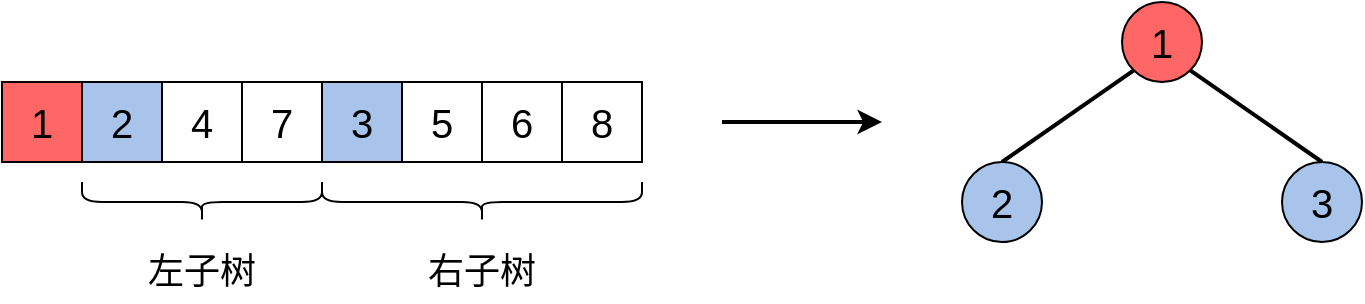 <mxfile version="20.8.16" type="device"><diagram name="第 1 页" id="qpZ5Pt3iFnFB6GKcGoXP"><mxGraphModel dx="1194" dy="747" grid="1" gridSize="10" guides="1" tooltips="1" connect="1" arrows="1" fold="1" page="1" pageScale="1" pageWidth="1169" pageHeight="827" math="0" shadow="0"><root><mxCell id="0"/><mxCell id="1" parent="0"/><mxCell id="0GipUtueYU8QZmsqe1CF-1" value="1" style="whiteSpace=wrap;html=1;aspect=fixed;fontSize=20;fillColor=#FF6666;" parent="1" vertex="1"><mxGeometry x="200" y="160" width="40" height="40" as="geometry"/></mxCell><mxCell id="0GipUtueYU8QZmsqe1CF-2" value="2" style="whiteSpace=wrap;html=1;aspect=fixed;fontSize=20;fillColor=#A9C4EB;" parent="1" vertex="1"><mxGeometry x="240" y="160" width="40" height="40" as="geometry"/></mxCell><mxCell id="0GipUtueYU8QZmsqe1CF-3" value="4" style="whiteSpace=wrap;html=1;aspect=fixed;fontSize=20;fillColor=#FFFFFF;" parent="1" vertex="1"><mxGeometry x="280" y="160" width="40" height="40" as="geometry"/></mxCell><mxCell id="0GipUtueYU8QZmsqe1CF-4" value="7" style="whiteSpace=wrap;html=1;aspect=fixed;fontSize=20;fillColor=#FFFFFF;" parent="1" vertex="1"><mxGeometry x="320" y="160" width="40" height="40" as="geometry"/></mxCell><mxCell id="0GipUtueYU8QZmsqe1CF-5" value="3" style="whiteSpace=wrap;html=1;aspect=fixed;fontSize=20;fillColor=#A9C4EB;" parent="1" vertex="1"><mxGeometry x="360" y="160" width="40" height="40" as="geometry"/></mxCell><mxCell id="0GipUtueYU8QZmsqe1CF-6" value="5" style="whiteSpace=wrap;html=1;aspect=fixed;fontSize=20;fillColor=#FFFFFF;" parent="1" vertex="1"><mxGeometry x="400" y="160" width="40" height="40" as="geometry"/></mxCell><mxCell id="0GipUtueYU8QZmsqe1CF-7" value="6" style="whiteSpace=wrap;html=1;aspect=fixed;fontSize=20;fillColor=#FFFFFF;" parent="1" vertex="1"><mxGeometry x="440" y="160" width="40" height="40" as="geometry"/></mxCell><mxCell id="0GipUtueYU8QZmsqe1CF-8" value="8" style="whiteSpace=wrap;html=1;aspect=fixed;fontSize=20;fillColor=#FFFFFF;" parent="1" vertex="1"><mxGeometry x="480" y="160" width="40" height="40" as="geometry"/></mxCell><mxCell id="0GipUtueYU8QZmsqe1CF-17" style="rounded=0;orthogonalLoop=1;jettySize=auto;html=1;exitX=0;exitY=1;exitDx=0;exitDy=0;entryX=0.5;entryY=0;entryDx=0;entryDy=0;fontSize=18;endArrow=none;endFill=0;strokeWidth=2;" parent="1" source="0GipUtueYU8QZmsqe1CF-9" target="0GipUtueYU8QZmsqe1CF-15" edge="1"><mxGeometry relative="1" as="geometry"/></mxCell><mxCell id="0GipUtueYU8QZmsqe1CF-18" style="edgeStyle=none;rounded=0;orthogonalLoop=1;jettySize=auto;html=1;exitX=1;exitY=1;exitDx=0;exitDy=0;entryX=0.5;entryY=0;entryDx=0;entryDy=0;strokeWidth=2;fontSize=18;endArrow=none;endFill=0;" parent="1" source="0GipUtueYU8QZmsqe1CF-9" target="0GipUtueYU8QZmsqe1CF-16" edge="1"><mxGeometry relative="1" as="geometry"/></mxCell><mxCell id="0GipUtueYU8QZmsqe1CF-9" value="1" style="ellipse;whiteSpace=wrap;html=1;aspect=fixed;fillColor=#FF6666;fontSize=20;" parent="1" vertex="1"><mxGeometry x="760" y="120" width="40" height="40" as="geometry"/></mxCell><mxCell id="0GipUtueYU8QZmsqe1CF-10" value="" style="endArrow=classic;html=1;rounded=0;fontSize=20;strokeWidth=2;" parent="1" edge="1"><mxGeometry width="50" height="50" relative="1" as="geometry"><mxPoint x="560" y="180" as="sourcePoint"/><mxPoint x="640" y="180" as="targetPoint"/></mxGeometry></mxCell><mxCell id="0GipUtueYU8QZmsqe1CF-11" value="" style="shape=curlyBracket;whiteSpace=wrap;html=1;rounded=1;labelPosition=left;verticalLabelPosition=middle;align=right;verticalAlign=middle;fillColor=#A9C4EB;rotation=-90;" parent="1" vertex="1"><mxGeometry x="290" y="160" width="20" height="120" as="geometry"/></mxCell><mxCell id="0GipUtueYU8QZmsqe1CF-12" value="" style="shape=curlyBracket;whiteSpace=wrap;html=1;rounded=1;labelPosition=left;verticalLabelPosition=middle;align=right;verticalAlign=middle;fillColor=#A9C4EB;rotation=-90;" parent="1" vertex="1"><mxGeometry x="430" y="140" width="20" height="160" as="geometry"/></mxCell><mxCell id="0GipUtueYU8QZmsqe1CF-13" value="左子树" style="text;html=1;strokeColor=none;fillColor=none;align=center;verticalAlign=middle;whiteSpace=wrap;rounded=0;fontSize=18;" parent="1" vertex="1"><mxGeometry x="270" y="240" width="60" height="30" as="geometry"/></mxCell><mxCell id="0GipUtueYU8QZmsqe1CF-14" value="右子树" style="text;html=1;strokeColor=none;fillColor=none;align=center;verticalAlign=middle;whiteSpace=wrap;rounded=0;fontSize=18;" parent="1" vertex="1"><mxGeometry x="410" y="240" width="60" height="30" as="geometry"/></mxCell><mxCell id="0GipUtueYU8QZmsqe1CF-15" value="2" style="ellipse;whiteSpace=wrap;html=1;aspect=fixed;fillColor=#A9C4EB;fontSize=20;" parent="1" vertex="1"><mxGeometry x="680" y="200" width="40" height="40" as="geometry"/></mxCell><mxCell id="0GipUtueYU8QZmsqe1CF-16" value="3" style="ellipse;whiteSpace=wrap;html=1;aspect=fixed;fillColor=#A9C4EB;fontSize=20;" parent="1" vertex="1"><mxGeometry x="840" y="200" width="40" height="40" as="geometry"/></mxCell></root></mxGraphModel></diagram></mxfile>